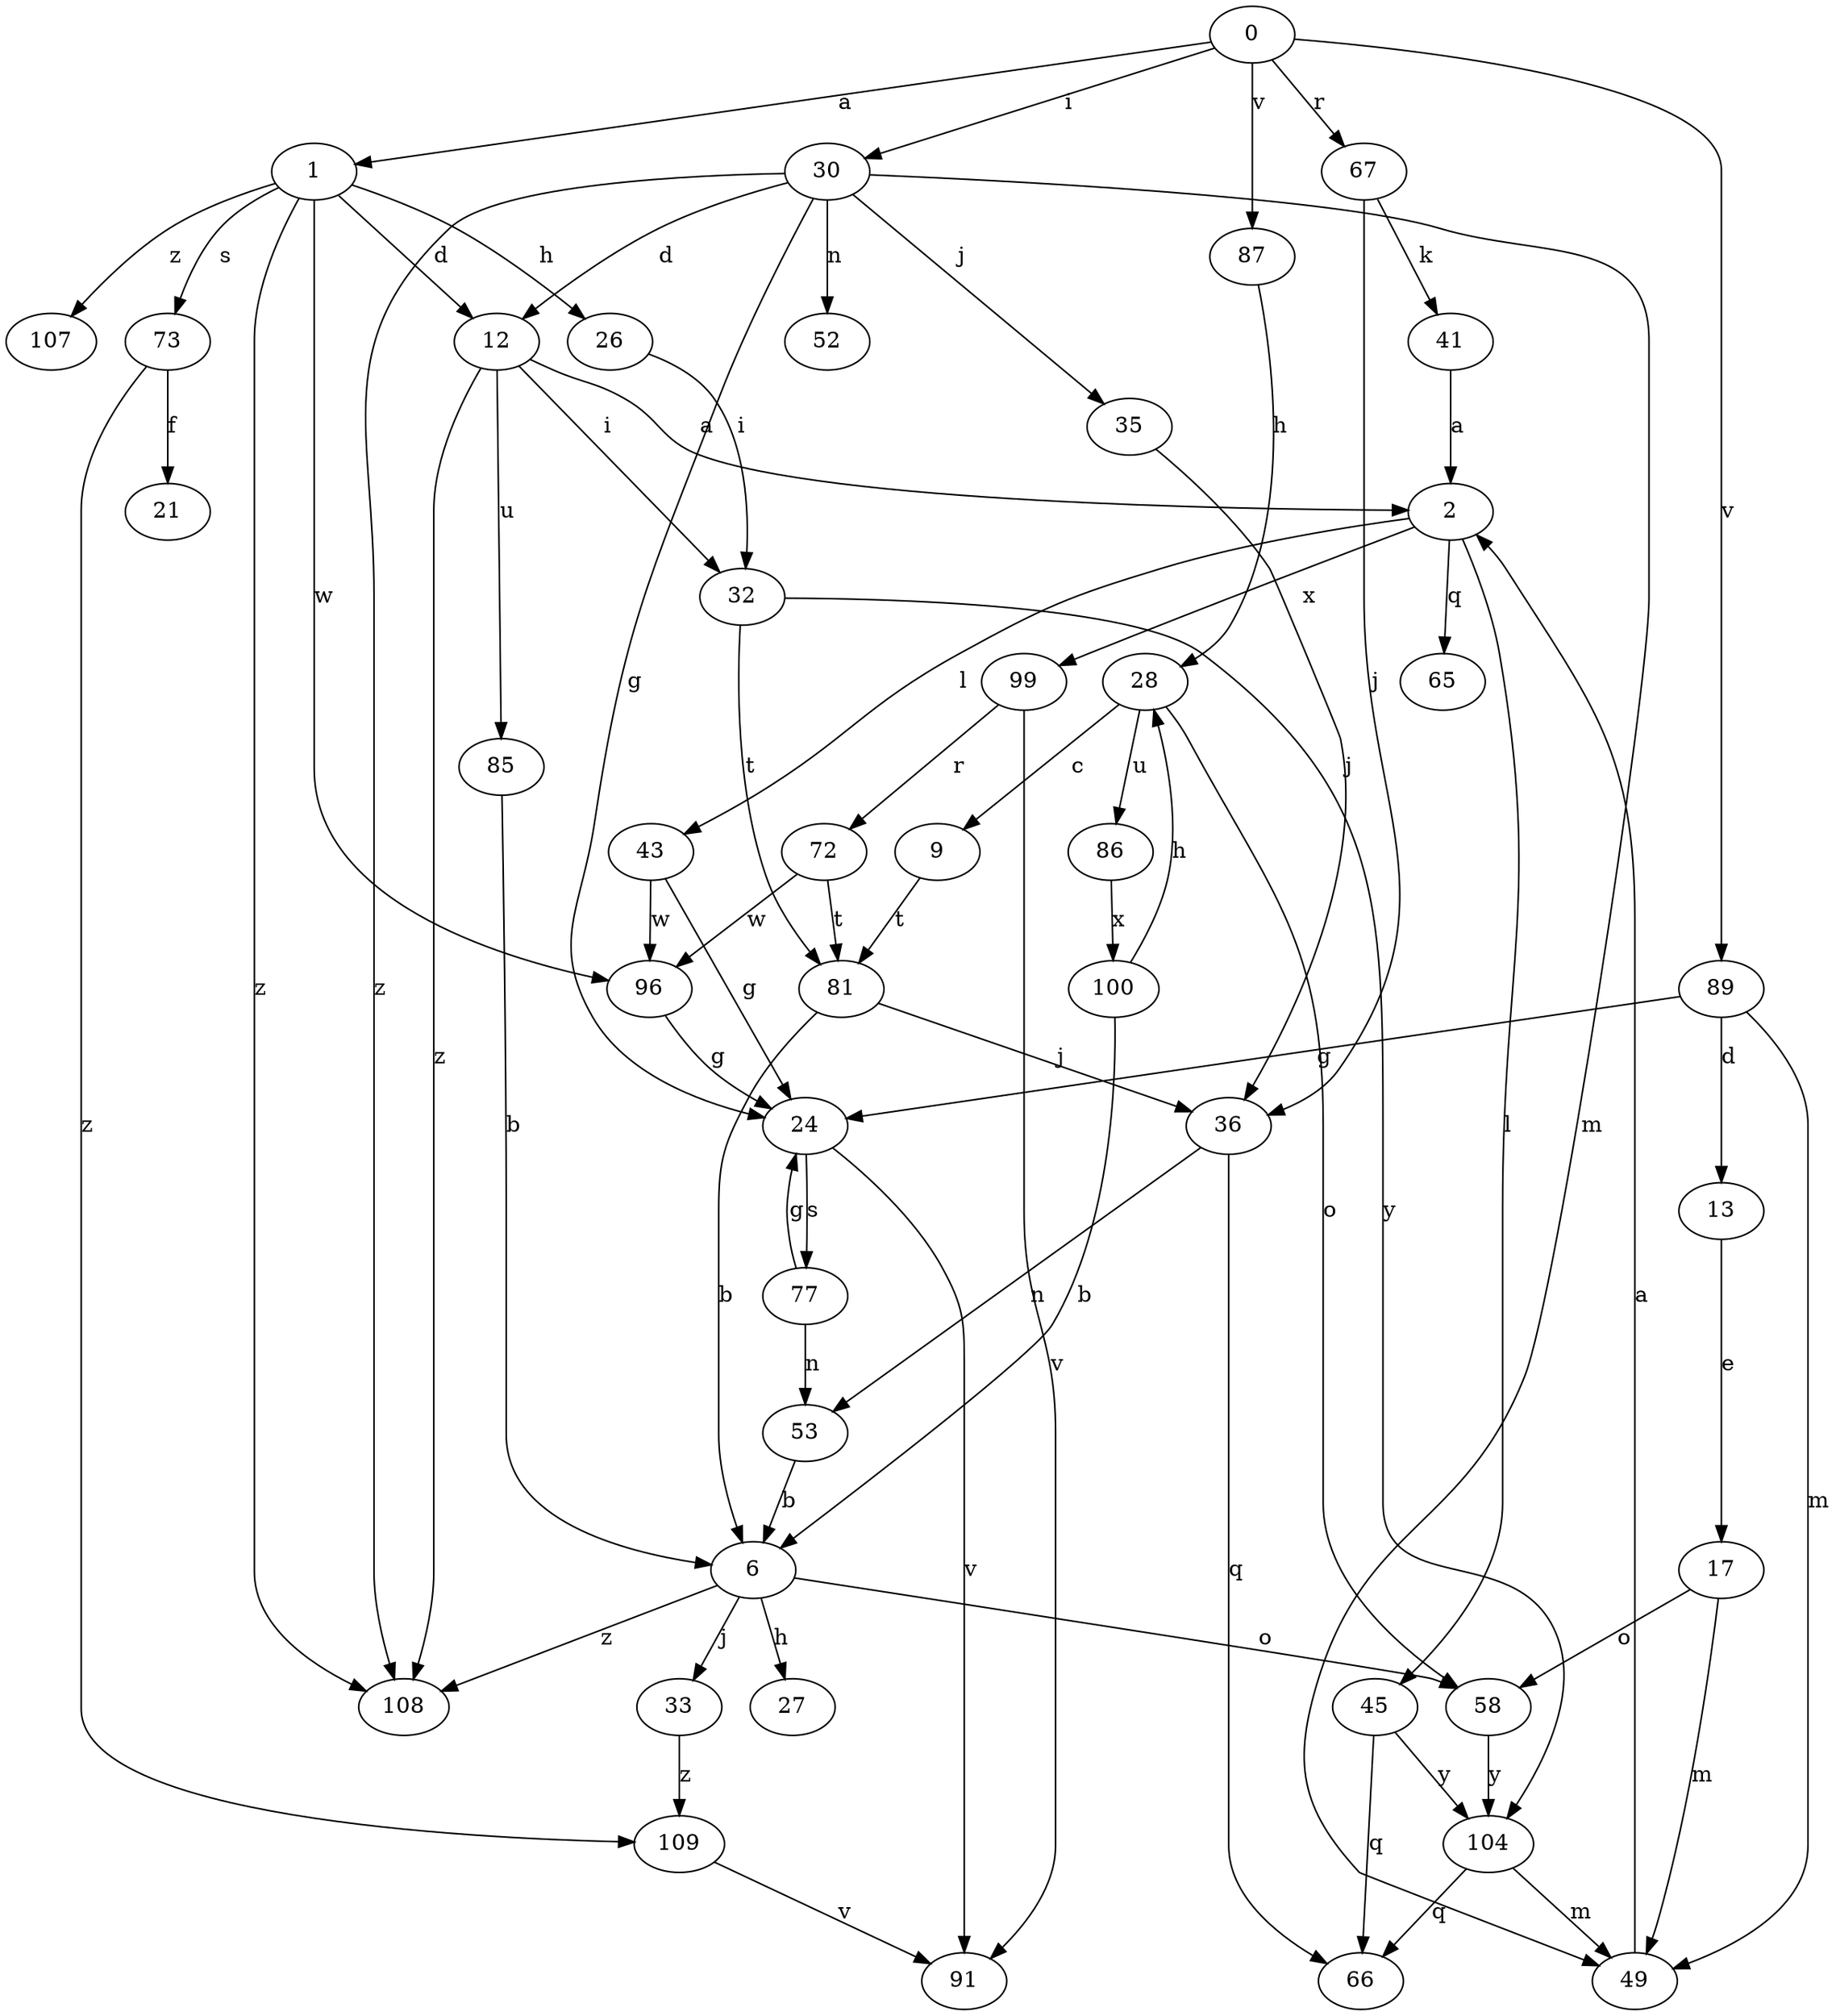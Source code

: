 strict digraph  {
0;
1;
2;
6;
9;
12;
13;
17;
21;
24;
26;
27;
28;
30;
32;
33;
35;
36;
41;
43;
45;
49;
52;
53;
58;
65;
66;
67;
72;
73;
77;
81;
85;
86;
87;
89;
91;
96;
99;
100;
104;
107;
108;
109;
0 -> 1  [label=a];
0 -> 30  [label=i];
0 -> 67  [label=r];
0 -> 87  [label=v];
0 -> 89  [label=v];
1 -> 12  [label=d];
1 -> 26  [label=h];
1 -> 73  [label=s];
1 -> 96  [label=w];
1 -> 107  [label=z];
1 -> 108  [label=z];
2 -> 43  [label=l];
2 -> 45  [label=l];
2 -> 65  [label=q];
2 -> 99  [label=x];
6 -> 27  [label=h];
6 -> 33  [label=j];
6 -> 58  [label=o];
6 -> 108  [label=z];
9 -> 81  [label=t];
12 -> 2  [label=a];
12 -> 32  [label=i];
12 -> 85  [label=u];
12 -> 108  [label=z];
13 -> 17  [label=e];
17 -> 49  [label=m];
17 -> 58  [label=o];
24 -> 77  [label=s];
24 -> 91  [label=v];
26 -> 32  [label=i];
28 -> 9  [label=c];
28 -> 58  [label=o];
28 -> 86  [label=u];
30 -> 12  [label=d];
30 -> 24  [label=g];
30 -> 35  [label=j];
30 -> 49  [label=m];
30 -> 52  [label=n];
30 -> 108  [label=z];
32 -> 81  [label=t];
32 -> 104  [label=y];
33 -> 109  [label=z];
35 -> 36  [label=j];
36 -> 53  [label=n];
36 -> 66  [label=q];
41 -> 2  [label=a];
43 -> 24  [label=g];
43 -> 96  [label=w];
45 -> 66  [label=q];
45 -> 104  [label=y];
49 -> 2  [label=a];
53 -> 6  [label=b];
58 -> 104  [label=y];
67 -> 36  [label=j];
67 -> 41  [label=k];
72 -> 81  [label=t];
72 -> 96  [label=w];
73 -> 21  [label=f];
73 -> 109  [label=z];
77 -> 24  [label=g];
77 -> 53  [label=n];
81 -> 6  [label=b];
81 -> 36  [label=j];
85 -> 6  [label=b];
86 -> 100  [label=x];
87 -> 28  [label=h];
89 -> 13  [label=d];
89 -> 24  [label=g];
89 -> 49  [label=m];
96 -> 24  [label=g];
99 -> 72  [label=r];
99 -> 91  [label=v];
100 -> 6  [label=b];
100 -> 28  [label=h];
104 -> 49  [label=m];
104 -> 66  [label=q];
109 -> 91  [label=v];
}
